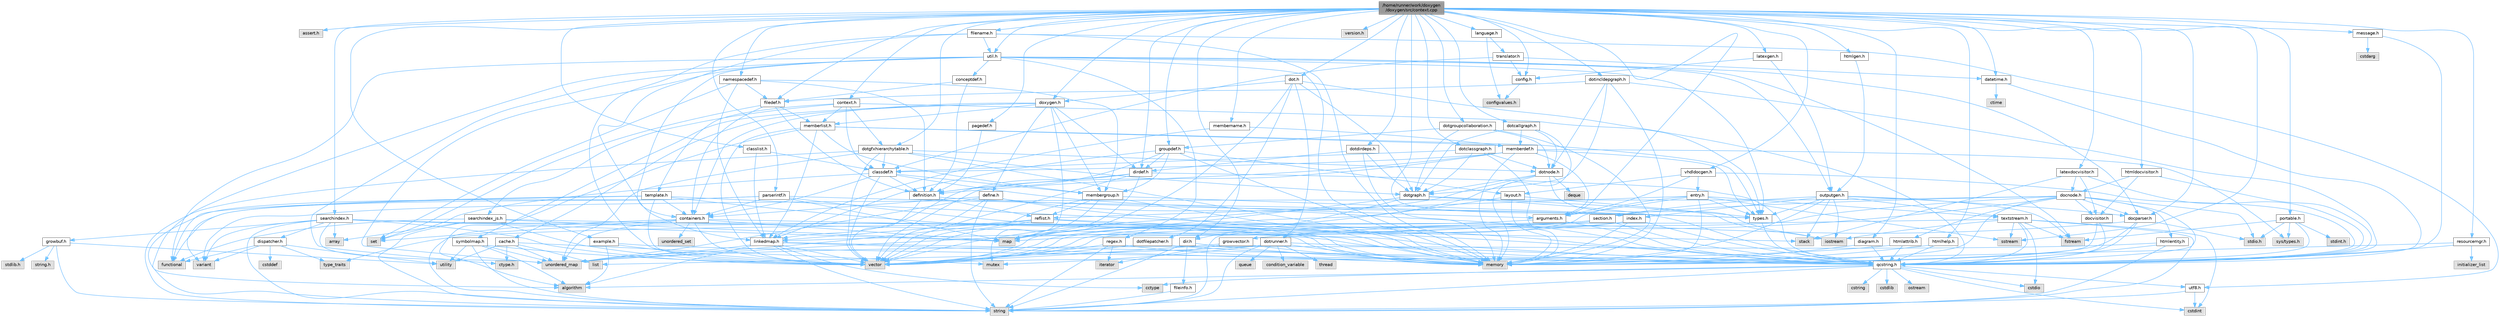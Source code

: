 digraph "/home/runner/work/doxygen/doxygen/src/context.cpp"
{
 // INTERACTIVE_SVG=YES
 // LATEX_PDF_SIZE
  bgcolor="transparent";
  edge [fontname=Helvetica,fontsize=10,labelfontname=Helvetica,labelfontsize=10];
  node [fontname=Helvetica,fontsize=10,shape=box,height=0.2,width=0.4];
  Node1 [label="/home/runner/work/doxygen\l/doxygen/src/context.cpp",height=0.2,width=0.4,color="gray40", fillcolor="grey60", style="filled", fontcolor="black",tooltip=" "];
  Node1 -> Node2 [color="steelblue1",style="solid"];
  Node2 [label="assert.h",height=0.2,width=0.4,color="grey60", fillcolor="#E0E0E0", style="filled",tooltip=" "];
  Node1 -> Node3 [color="steelblue1",style="solid"];
  Node3 [label="sstream",height=0.2,width=0.4,color="grey60", fillcolor="#E0E0E0", style="filled",tooltip=" "];
  Node1 -> Node4 [color="steelblue1",style="solid"];
  Node4 [label="context.h",height=0.2,width=0.4,color="grey40", fillcolor="white", style="filled",URL="$dc/d1e/context_8h.html",tooltip=" "];
  Node4 -> Node5 [color="steelblue1",style="solid"];
  Node5 [label="types.h",height=0.2,width=0.4,color="grey40", fillcolor="white", style="filled",URL="$d9/d49/types_8h.html",tooltip="This file contains a number of basic enums and types."];
  Node5 -> Node6 [color="steelblue1",style="solid"];
  Node6 [label="qcstring.h",height=0.2,width=0.4,color="grey40", fillcolor="white", style="filled",URL="$d7/d5c/qcstring_8h.html",tooltip=" "];
  Node6 -> Node7 [color="steelblue1",style="solid"];
  Node7 [label="string",height=0.2,width=0.4,color="grey60", fillcolor="#E0E0E0", style="filled",tooltip=" "];
  Node6 -> Node8 [color="steelblue1",style="solid"];
  Node8 [label="algorithm",height=0.2,width=0.4,color="grey60", fillcolor="#E0E0E0", style="filled",tooltip=" "];
  Node6 -> Node9 [color="steelblue1",style="solid"];
  Node9 [label="cctype",height=0.2,width=0.4,color="grey60", fillcolor="#E0E0E0", style="filled",tooltip=" "];
  Node6 -> Node10 [color="steelblue1",style="solid"];
  Node10 [label="cstring",height=0.2,width=0.4,color="grey60", fillcolor="#E0E0E0", style="filled",tooltip=" "];
  Node6 -> Node11 [color="steelblue1",style="solid"];
  Node11 [label="cstdio",height=0.2,width=0.4,color="grey60", fillcolor="#E0E0E0", style="filled",tooltip=" "];
  Node6 -> Node12 [color="steelblue1",style="solid"];
  Node12 [label="cstdlib",height=0.2,width=0.4,color="grey60", fillcolor="#E0E0E0", style="filled",tooltip=" "];
  Node6 -> Node13 [color="steelblue1",style="solid"];
  Node13 [label="cstdint",height=0.2,width=0.4,color="grey60", fillcolor="#E0E0E0", style="filled",tooltip=" "];
  Node6 -> Node14 [color="steelblue1",style="solid"];
  Node14 [label="ostream",height=0.2,width=0.4,color="grey60", fillcolor="#E0E0E0", style="filled",tooltip=" "];
  Node6 -> Node15 [color="steelblue1",style="solid"];
  Node15 [label="utf8.h",height=0.2,width=0.4,color="grey40", fillcolor="white", style="filled",URL="$db/d7c/utf8_8h.html",tooltip="Various UTF8 related helper functions."];
  Node15 -> Node13 [color="steelblue1",style="solid"];
  Node15 -> Node7 [color="steelblue1",style="solid"];
  Node4 -> Node16 [color="steelblue1",style="solid"];
  Node16 [label="template.h",height=0.2,width=0.4,color="grey40", fillcolor="white", style="filled",URL="$de/db8/template_8h.html",tooltip=" "];
  Node16 -> Node17 [color="steelblue1",style="solid"];
  Node17 [label="vector",height=0.2,width=0.4,color="grey60", fillcolor="#E0E0E0", style="filled",tooltip=" "];
  Node16 -> Node18 [color="steelblue1",style="solid"];
  Node18 [label="memory",height=0.2,width=0.4,color="grey60", fillcolor="#E0E0E0", style="filled",tooltip=" "];
  Node16 -> Node19 [color="steelblue1",style="solid"];
  Node19 [label="functional",height=0.2,width=0.4,color="grey60", fillcolor="#E0E0E0", style="filled",tooltip=" "];
  Node16 -> Node20 [color="steelblue1",style="solid"];
  Node20 [label="variant",height=0.2,width=0.4,color="grey60", fillcolor="#E0E0E0", style="filled",tooltip=" "];
  Node16 -> Node6 [color="steelblue1",style="solid"];
  Node16 -> Node21 [color="steelblue1",style="solid"];
  Node21 [label="containers.h",height=0.2,width=0.4,color="grey40", fillcolor="white", style="filled",URL="$d5/d75/containers_8h.html",tooltip=" "];
  Node21 -> Node17 [color="steelblue1",style="solid"];
  Node21 -> Node7 [color="steelblue1",style="solid"];
  Node21 -> Node22 [color="steelblue1",style="solid"];
  Node22 [label="set",height=0.2,width=0.4,color="grey60", fillcolor="#E0E0E0", style="filled",tooltip=" "];
  Node21 -> Node23 [color="steelblue1",style="solid"];
  Node23 [label="map",height=0.2,width=0.4,color="grey60", fillcolor="#E0E0E0", style="filled",tooltip=" "];
  Node21 -> Node24 [color="steelblue1",style="solid"];
  Node24 [label="unordered_set",height=0.2,width=0.4,color="grey60", fillcolor="#E0E0E0", style="filled",tooltip=" "];
  Node21 -> Node25 [color="steelblue1",style="solid"];
  Node25 [label="unordered_map",height=0.2,width=0.4,color="grey60", fillcolor="#E0E0E0", style="filled",tooltip=" "];
  Node21 -> Node26 [color="steelblue1",style="solid"];
  Node26 [label="stack",height=0.2,width=0.4,color="grey60", fillcolor="#E0E0E0", style="filled",tooltip=" "];
  Node4 -> Node27 [color="steelblue1",style="solid"];
  Node27 [label="classdef.h",height=0.2,width=0.4,color="grey40", fillcolor="white", style="filled",URL="$d1/da6/classdef_8h.html",tooltip=" "];
  Node27 -> Node17 [color="steelblue1",style="solid"];
  Node27 -> Node22 [color="steelblue1",style="solid"];
  Node27 -> Node21 [color="steelblue1",style="solid"];
  Node27 -> Node28 [color="steelblue1",style="solid"];
  Node28 [label="definition.h",height=0.2,width=0.4,color="grey40", fillcolor="white", style="filled",URL="$df/da1/definition_8h.html",tooltip=" "];
  Node28 -> Node17 [color="steelblue1",style="solid"];
  Node28 -> Node5 [color="steelblue1",style="solid"];
  Node28 -> Node29 [color="steelblue1",style="solid"];
  Node29 [label="reflist.h",height=0.2,width=0.4,color="grey40", fillcolor="white", style="filled",URL="$d1/d02/reflist_8h.html",tooltip=" "];
  Node29 -> Node17 [color="steelblue1",style="solid"];
  Node29 -> Node25 [color="steelblue1",style="solid"];
  Node29 -> Node18 [color="steelblue1",style="solid"];
  Node29 -> Node6 [color="steelblue1",style="solid"];
  Node29 -> Node30 [color="steelblue1",style="solid"];
  Node30 [label="linkedmap.h",height=0.2,width=0.4,color="grey40", fillcolor="white", style="filled",URL="$da/de1/linkedmap_8h.html",tooltip=" "];
  Node30 -> Node25 [color="steelblue1",style="solid"];
  Node30 -> Node17 [color="steelblue1",style="solid"];
  Node30 -> Node18 [color="steelblue1",style="solid"];
  Node30 -> Node7 [color="steelblue1",style="solid"];
  Node30 -> Node8 [color="steelblue1",style="solid"];
  Node30 -> Node9 [color="steelblue1",style="solid"];
  Node30 -> Node6 [color="steelblue1",style="solid"];
  Node27 -> Node31 [color="steelblue1",style="solid"];
  Node31 [label="arguments.h",height=0.2,width=0.4,color="grey40", fillcolor="white", style="filled",URL="$df/d9b/arguments_8h.html",tooltip=" "];
  Node31 -> Node17 [color="steelblue1",style="solid"];
  Node31 -> Node6 [color="steelblue1",style="solid"];
  Node27 -> Node32 [color="steelblue1",style="solid"];
  Node32 [label="membergroup.h",height=0.2,width=0.4,color="grey40", fillcolor="white", style="filled",URL="$d9/d11/membergroup_8h.html",tooltip=" "];
  Node32 -> Node17 [color="steelblue1",style="solid"];
  Node32 -> Node23 [color="steelblue1",style="solid"];
  Node32 -> Node18 [color="steelblue1",style="solid"];
  Node32 -> Node5 [color="steelblue1",style="solid"];
  Node32 -> Node29 [color="steelblue1",style="solid"];
  Node4 -> Node33 [color="steelblue1",style="solid"];
  Node33 [label="searchindex_js.h",height=0.2,width=0.4,color="grey40", fillcolor="white", style="filled",URL="$dd/de5/searchindex__js_8h.html",tooltip="Javascript based search engine."];
  Node33 -> Node34 [color="steelblue1",style="solid"];
  Node34 [label="array",height=0.2,width=0.4,color="grey60", fillcolor="#E0E0E0", style="filled",tooltip=" "];
  Node33 -> Node17 [color="steelblue1",style="solid"];
  Node33 -> Node23 [color="steelblue1",style="solid"];
  Node33 -> Node7 [color="steelblue1",style="solid"];
  Node33 -> Node19 [color="steelblue1",style="solid"];
  Node33 -> Node6 [color="steelblue1",style="solid"];
  Node4 -> Node35 [color="steelblue1",style="solid"];
  Node35 [label="memberlist.h",height=0.2,width=0.4,color="grey40", fillcolor="white", style="filled",URL="$dd/d78/memberlist_8h.html",tooltip=" "];
  Node35 -> Node17 [color="steelblue1",style="solid"];
  Node35 -> Node8 [color="steelblue1",style="solid"];
  Node35 -> Node36 [color="steelblue1",style="solid"];
  Node36 [label="memberdef.h",height=0.2,width=0.4,color="grey40", fillcolor="white", style="filled",URL="$d4/d46/memberdef_8h.html",tooltip=" "];
  Node36 -> Node17 [color="steelblue1",style="solid"];
  Node36 -> Node18 [color="steelblue1",style="solid"];
  Node36 -> Node37 [color="steelblue1",style="solid"];
  Node37 [label="sys/types.h",height=0.2,width=0.4,color="grey60", fillcolor="#E0E0E0", style="filled",tooltip=" "];
  Node36 -> Node5 [color="steelblue1",style="solid"];
  Node36 -> Node28 [color="steelblue1",style="solid"];
  Node36 -> Node31 [color="steelblue1",style="solid"];
  Node36 -> Node27 [color="steelblue1",style="solid"];
  Node35 -> Node30 [color="steelblue1",style="solid"];
  Node35 -> Node5 [color="steelblue1",style="solid"];
  Node35 -> Node32 [color="steelblue1",style="solid"];
  Node4 -> Node38 [color="steelblue1",style="solid"];
  Node38 [label="dotgfxhierarchytable.h",height=0.2,width=0.4,color="grey40", fillcolor="white", style="filled",URL="$d2/de7/dotgfxhierarchytable_8h.html",tooltip=" "];
  Node38 -> Node18 [color="steelblue1",style="solid"];
  Node38 -> Node7 [color="steelblue1",style="solid"];
  Node38 -> Node25 [color="steelblue1",style="solid"];
  Node38 -> Node17 [color="steelblue1",style="solid"];
  Node38 -> Node27 [color="steelblue1",style="solid"];
  Node38 -> Node39 [color="steelblue1",style="solid"];
  Node39 [label="dotgraph.h",height=0.2,width=0.4,color="grey40", fillcolor="white", style="filled",URL="$d0/daa/dotgraph_8h.html",tooltip=" "];
  Node39 -> Node40 [color="steelblue1",style="solid"];
  Node40 [label="iostream",height=0.2,width=0.4,color="grey60", fillcolor="#E0E0E0", style="filled",tooltip=" "];
  Node39 -> Node23 [color="steelblue1",style="solid"];
  Node39 -> Node6 [color="steelblue1",style="solid"];
  Node39 -> Node41 [color="steelblue1",style="solid"];
  Node41 [label="dir.h",height=0.2,width=0.4,color="grey40", fillcolor="white", style="filled",URL="$df/d9c/dir_8h.html",tooltip=" "];
  Node41 -> Node7 [color="steelblue1",style="solid"];
  Node41 -> Node18 [color="steelblue1",style="solid"];
  Node41 -> Node42 [color="steelblue1",style="solid"];
  Node42 [label="fileinfo.h",height=0.2,width=0.4,color="grey40", fillcolor="white", style="filled",URL="$df/d45/fileinfo_8h.html",tooltip=" "];
  Node42 -> Node7 [color="steelblue1",style="solid"];
  Node38 -> Node43 [color="steelblue1",style="solid"];
  Node43 [label="dotnode.h",height=0.2,width=0.4,color="grey40", fillcolor="white", style="filled",URL="$d8/d3b/dotnode_8h.html",tooltip=" "];
  Node43 -> Node17 [color="steelblue1",style="solid"];
  Node43 -> Node23 [color="steelblue1",style="solid"];
  Node43 -> Node44 [color="steelblue1",style="solid"];
  Node44 [label="deque",height=0.2,width=0.4,color="grey60", fillcolor="#E0E0E0", style="filled",tooltip=" "];
  Node43 -> Node40 [color="steelblue1",style="solid"];
  Node43 -> Node39 [color="steelblue1",style="solid"];
  Node1 -> Node45 [color="steelblue1",style="solid"];
  Node45 [label="config.h",height=0.2,width=0.4,color="grey40", fillcolor="white", style="filled",URL="$db/d16/config_8h.html",tooltip=" "];
  Node45 -> Node46 [color="steelblue1",style="solid"];
  Node46 [label="configvalues.h",height=0.2,width=0.4,color="grey60", fillcolor="#E0E0E0", style="filled",tooltip=" "];
  Node1 -> Node47 [color="steelblue1",style="solid"];
  Node47 [label="index.h",height=0.2,width=0.4,color="grey40", fillcolor="white", style="filled",URL="$d1/db5/index_8h.html",tooltip=" "];
  Node47 -> Node18 [color="steelblue1",style="solid"];
  Node47 -> Node17 [color="steelblue1",style="solid"];
  Node47 -> Node23 [color="steelblue1",style="solid"];
  Node47 -> Node6 [color="steelblue1",style="solid"];
  Node1 -> Node48 [color="steelblue1",style="solid"];
  Node48 [label="classlist.h",height=0.2,width=0.4,color="grey40", fillcolor="white", style="filled",URL="$d2/df8/classlist_8h.html",tooltip=" "];
  Node48 -> Node30 [color="steelblue1",style="solid"];
  Node48 -> Node27 [color="steelblue1",style="solid"];
  Node1 -> Node49 [color="steelblue1",style="solid"];
  Node49 [label="doxygen.h",height=0.2,width=0.4,color="grey40", fillcolor="white", style="filled",URL="$d1/da1/doxygen_8h.html",tooltip=" "];
  Node49 -> Node50 [color="steelblue1",style="solid"];
  Node50 [label="mutex",height=0.2,width=0.4,color="grey60", fillcolor="#E0E0E0", style="filled",tooltip=" "];
  Node49 -> Node21 [color="steelblue1",style="solid"];
  Node49 -> Node32 [color="steelblue1",style="solid"];
  Node49 -> Node51 [color="steelblue1",style="solid"];
  Node51 [label="dirdef.h",height=0.2,width=0.4,color="grey40", fillcolor="white", style="filled",URL="$d6/d15/dirdef_8h.html",tooltip=" "];
  Node51 -> Node17 [color="steelblue1",style="solid"];
  Node51 -> Node23 [color="steelblue1",style="solid"];
  Node51 -> Node6 [color="steelblue1",style="solid"];
  Node51 -> Node30 [color="steelblue1",style="solid"];
  Node51 -> Node28 [color="steelblue1",style="solid"];
  Node49 -> Node35 [color="steelblue1",style="solid"];
  Node49 -> Node52 [color="steelblue1",style="solid"];
  Node52 [label="define.h",height=0.2,width=0.4,color="grey40", fillcolor="white", style="filled",URL="$df/d67/define_8h.html",tooltip=" "];
  Node52 -> Node17 [color="steelblue1",style="solid"];
  Node52 -> Node18 [color="steelblue1",style="solid"];
  Node52 -> Node7 [color="steelblue1",style="solid"];
  Node52 -> Node25 [color="steelblue1",style="solid"];
  Node52 -> Node6 [color="steelblue1",style="solid"];
  Node52 -> Node21 [color="steelblue1",style="solid"];
  Node49 -> Node53 [color="steelblue1",style="solid"];
  Node53 [label="cache.h",height=0.2,width=0.4,color="grey40", fillcolor="white", style="filled",URL="$d3/d26/cache_8h.html",tooltip=" "];
  Node53 -> Node54 [color="steelblue1",style="solid"];
  Node54 [label="list",height=0.2,width=0.4,color="grey60", fillcolor="#E0E0E0", style="filled",tooltip=" "];
  Node53 -> Node25 [color="steelblue1",style="solid"];
  Node53 -> Node50 [color="steelblue1",style="solid"];
  Node53 -> Node55 [color="steelblue1",style="solid"];
  Node55 [label="utility",height=0.2,width=0.4,color="grey60", fillcolor="#E0E0E0", style="filled",tooltip=" "];
  Node53 -> Node56 [color="steelblue1",style="solid"];
  Node56 [label="ctype.h",height=0.2,width=0.4,color="grey60", fillcolor="#E0E0E0", style="filled",tooltip=" "];
  Node49 -> Node57 [color="steelblue1",style="solid"];
  Node57 [label="symbolmap.h",height=0.2,width=0.4,color="grey40", fillcolor="white", style="filled",URL="$d7/ddd/symbolmap_8h.html",tooltip=" "];
  Node57 -> Node8 [color="steelblue1",style="solid"];
  Node57 -> Node25 [color="steelblue1",style="solid"];
  Node57 -> Node17 [color="steelblue1",style="solid"];
  Node57 -> Node7 [color="steelblue1",style="solid"];
  Node57 -> Node55 [color="steelblue1",style="solid"];
  Node1 -> Node58 [color="steelblue1",style="solid"];
  Node58 [label="namespacedef.h",height=0.2,width=0.4,color="grey40", fillcolor="white", style="filled",URL="$d7/d97/namespacedef_8h.html",tooltip=" "];
  Node58 -> Node22 [color="steelblue1",style="solid"];
  Node58 -> Node28 [color="steelblue1",style="solid"];
  Node58 -> Node59 [color="steelblue1",style="solid"];
  Node59 [label="filedef.h",height=0.2,width=0.4,color="grey40", fillcolor="white", style="filled",URL="$d4/d3a/filedef_8h.html",tooltip=" "];
  Node59 -> Node22 [color="steelblue1",style="solid"];
  Node59 -> Node28 [color="steelblue1",style="solid"];
  Node59 -> Node35 [color="steelblue1",style="solid"];
  Node59 -> Node21 [color="steelblue1",style="solid"];
  Node58 -> Node30 [color="steelblue1",style="solid"];
  Node58 -> Node32 [color="steelblue1",style="solid"];
  Node1 -> Node59 [color="steelblue1",style="solid"];
  Node1 -> Node60 [color="steelblue1",style="solid"];
  Node60 [label="pagedef.h",height=0.2,width=0.4,color="grey40", fillcolor="white", style="filled",URL="$dd/d66/pagedef_8h.html",tooltip=" "];
  Node60 -> Node28 [color="steelblue1",style="solid"];
  Node1 -> Node61 [color="steelblue1",style="solid"];
  Node61 [label="groupdef.h",height=0.2,width=0.4,color="grey40", fillcolor="white", style="filled",URL="$d1/de6/groupdef_8h.html",tooltip=" "];
  Node61 -> Node18 [color="steelblue1",style="solid"];
  Node61 -> Node28 [color="steelblue1",style="solid"];
  Node61 -> Node51 [color="steelblue1",style="solid"];
  Node61 -> Node62 [color="steelblue1",style="solid"];
  Node62 [label="layout.h",height=0.2,width=0.4,color="grey40", fillcolor="white", style="filled",URL="$db/d51/layout_8h.html",tooltip=" "];
  Node62 -> Node18 [color="steelblue1",style="solid"];
  Node62 -> Node17 [color="steelblue1",style="solid"];
  Node62 -> Node5 [color="steelblue1",style="solid"];
  Node61 -> Node32 [color="steelblue1",style="solid"];
  Node61 -> Node30 [color="steelblue1",style="solid"];
  Node1 -> Node63 [color="steelblue1",style="solid"];
  Node63 [label="util.h",height=0.2,width=0.4,color="grey40", fillcolor="white", style="filled",URL="$d8/d3c/util_8h.html",tooltip="A bunch of utility functions."];
  Node63 -> Node18 [color="steelblue1",style="solid"];
  Node63 -> Node25 [color="steelblue1",style="solid"];
  Node63 -> Node8 [color="steelblue1",style="solid"];
  Node63 -> Node19 [color="steelblue1",style="solid"];
  Node63 -> Node64 [color="steelblue1",style="solid"];
  Node64 [label="fstream",height=0.2,width=0.4,color="grey60", fillcolor="#E0E0E0", style="filled",tooltip=" "];
  Node63 -> Node56 [color="steelblue1",style="solid"];
  Node63 -> Node5 [color="steelblue1",style="solid"];
  Node63 -> Node65 [color="steelblue1",style="solid"];
  Node65 [label="docparser.h",height=0.2,width=0.4,color="grey40", fillcolor="white", style="filled",URL="$de/d9c/docparser_8h.html",tooltip=" "];
  Node65 -> Node66 [color="steelblue1",style="solid"];
  Node66 [label="stdio.h",height=0.2,width=0.4,color="grey60", fillcolor="#E0E0E0", style="filled",tooltip=" "];
  Node65 -> Node18 [color="steelblue1",style="solid"];
  Node65 -> Node6 [color="steelblue1",style="solid"];
  Node65 -> Node67 [color="steelblue1",style="solid"];
  Node67 [label="growvector.h",height=0.2,width=0.4,color="grey40", fillcolor="white", style="filled",URL="$d7/d50/growvector_8h.html",tooltip=" "];
  Node67 -> Node17 [color="steelblue1",style="solid"];
  Node67 -> Node18 [color="steelblue1",style="solid"];
  Node67 -> Node68 [color="steelblue1",style="solid"];
  Node68 [label="iterator",height=0.2,width=0.4,color="grey60", fillcolor="#E0E0E0", style="filled",tooltip=" "];
  Node63 -> Node21 [color="steelblue1",style="solid"];
  Node63 -> Node69 [color="steelblue1",style="solid"];
  Node69 [label="outputgen.h",height=0.2,width=0.4,color="grey40", fillcolor="white", style="filled",URL="$df/d06/outputgen_8h.html",tooltip=" "];
  Node69 -> Node18 [color="steelblue1",style="solid"];
  Node69 -> Node26 [color="steelblue1",style="solid"];
  Node69 -> Node40 [color="steelblue1",style="solid"];
  Node69 -> Node64 [color="steelblue1",style="solid"];
  Node69 -> Node5 [color="steelblue1",style="solid"];
  Node69 -> Node47 [color="steelblue1",style="solid"];
  Node69 -> Node70 [color="steelblue1",style="solid"];
  Node70 [label="section.h",height=0.2,width=0.4,color="grey40", fillcolor="white", style="filled",URL="$d1/d2a/section_8h.html",tooltip=" "];
  Node70 -> Node7 [color="steelblue1",style="solid"];
  Node70 -> Node25 [color="steelblue1",style="solid"];
  Node70 -> Node6 [color="steelblue1",style="solid"];
  Node70 -> Node30 [color="steelblue1",style="solid"];
  Node69 -> Node71 [color="steelblue1",style="solid"];
  Node71 [label="textstream.h",height=0.2,width=0.4,color="grey40", fillcolor="white", style="filled",URL="$d4/d7d/textstream_8h.html",tooltip=" "];
  Node71 -> Node7 [color="steelblue1",style="solid"];
  Node71 -> Node40 [color="steelblue1",style="solid"];
  Node71 -> Node3 [color="steelblue1",style="solid"];
  Node71 -> Node13 [color="steelblue1",style="solid"];
  Node71 -> Node11 [color="steelblue1",style="solid"];
  Node71 -> Node64 [color="steelblue1",style="solid"];
  Node71 -> Node72 [color="steelblue1",style="solid"];
  Node72 [label="type_traits",height=0.2,width=0.4,color="grey60", fillcolor="#E0E0E0", style="filled",tooltip=" "];
  Node71 -> Node6 [color="steelblue1",style="solid"];
  Node69 -> Node65 [color="steelblue1",style="solid"];
  Node63 -> Node73 [color="steelblue1",style="solid"];
  Node73 [label="regex.h",height=0.2,width=0.4,color="grey40", fillcolor="white", style="filled",URL="$d1/d21/regex_8h.html",tooltip=" "];
  Node73 -> Node18 [color="steelblue1",style="solid"];
  Node73 -> Node7 [color="steelblue1",style="solid"];
  Node73 -> Node17 [color="steelblue1",style="solid"];
  Node73 -> Node68 [color="steelblue1",style="solid"];
  Node63 -> Node74 [color="steelblue1",style="solid"];
  Node74 [label="conceptdef.h",height=0.2,width=0.4,color="grey40", fillcolor="white", style="filled",URL="$da/df1/conceptdef_8h.html",tooltip=" "];
  Node74 -> Node28 [color="steelblue1",style="solid"];
  Node74 -> Node59 [color="steelblue1",style="solid"];
  Node1 -> Node75 [color="steelblue1",style="solid"];
  Node75 [label="version.h",height=0.2,width=0.4,color="grey60", fillcolor="#E0E0E0", style="filled",tooltip=" "];
  Node1 -> Node76 [color="steelblue1",style="solid"];
  Node76 [label="language.h",height=0.2,width=0.4,color="grey40", fillcolor="white", style="filled",URL="$d8/dce/language_8h.html",tooltip=" "];
  Node76 -> Node77 [color="steelblue1",style="solid"];
  Node77 [label="translator.h",height=0.2,width=0.4,color="grey40", fillcolor="white", style="filled",URL="$d9/df1/translator_8h.html",tooltip=" "];
  Node77 -> Node27 [color="steelblue1",style="solid"];
  Node77 -> Node45 [color="steelblue1",style="solid"];
  Node77 -> Node78 [color="steelblue1",style="solid"];
  Node78 [label="datetime.h",height=0.2,width=0.4,color="grey40", fillcolor="white", style="filled",URL="$de/d1b/datetime_8h.html",tooltip=" "];
  Node78 -> Node79 [color="steelblue1",style="solid"];
  Node79 [label="ctime",height=0.2,width=0.4,color="grey60", fillcolor="#E0E0E0", style="filled",tooltip=" "];
  Node78 -> Node6 [color="steelblue1",style="solid"];
  Node76 -> Node46 [color="steelblue1",style="solid"];
  Node1 -> Node80 [color="steelblue1",style="solid"];
  Node80 [label="message.h",height=0.2,width=0.4,color="grey40", fillcolor="white", style="filled",URL="$d2/d0d/message_8h.html",tooltip=" "];
  Node80 -> Node81 [color="steelblue1",style="solid"];
  Node81 [label="cstdarg",height=0.2,width=0.4,color="grey60", fillcolor="#E0E0E0", style="filled",tooltip=" "];
  Node80 -> Node6 [color="steelblue1",style="solid"];
  Node1 -> Node82 [color="steelblue1",style="solid"];
  Node82 [label="vhdldocgen.h",height=0.2,width=0.4,color="grey40", fillcolor="white", style="filled",URL="$dd/dec/vhdldocgen_8h.html",tooltip=" "];
  Node82 -> Node6 [color="steelblue1",style="solid"];
  Node82 -> Node62 [color="steelblue1",style="solid"];
  Node82 -> Node31 [color="steelblue1",style="solid"];
  Node82 -> Node83 [color="steelblue1",style="solid"];
  Node83 [label="entry.h",height=0.2,width=0.4,color="grey40", fillcolor="white", style="filled",URL="$d1/dc6/entry_8h.html",tooltip=" "];
  Node83 -> Node17 [color="steelblue1",style="solid"];
  Node83 -> Node18 [color="steelblue1",style="solid"];
  Node83 -> Node3 [color="steelblue1",style="solid"];
  Node83 -> Node5 [color="steelblue1",style="solid"];
  Node83 -> Node31 [color="steelblue1",style="solid"];
  Node83 -> Node29 [color="steelblue1",style="solid"];
  Node83 -> Node71 [color="steelblue1",style="solid"];
  Node1 -> Node84 [color="steelblue1",style="solid"];
  Node84 [label="filename.h",height=0.2,width=0.4,color="grey40", fillcolor="white", style="filled",URL="$dc/dd6/filename_8h.html",tooltip=" "];
  Node84 -> Node18 [color="steelblue1",style="solid"];
  Node84 -> Node17 [color="steelblue1",style="solid"];
  Node84 -> Node30 [color="steelblue1",style="solid"];
  Node84 -> Node15 [color="steelblue1",style="solid"];
  Node84 -> Node63 [color="steelblue1",style="solid"];
  Node1 -> Node51 [color="steelblue1",style="solid"];
  Node1 -> Node65 [color="steelblue1",style="solid"];
  Node1 -> Node85 [color="steelblue1",style="solid"];
  Node85 [label="htmlgen.h",height=0.2,width=0.4,color="grey40", fillcolor="white", style="filled",URL="$d8/d56/htmlgen_8h.html",tooltip=" "];
  Node85 -> Node69 [color="steelblue1",style="solid"];
  Node1 -> Node86 [color="steelblue1",style="solid"];
  Node86 [label="htmldocvisitor.h",height=0.2,width=0.4,color="grey40", fillcolor="white", style="filled",URL="$d0/d71/htmldocvisitor_8h.html",tooltip=" "];
  Node86 -> Node87 [color="steelblue1",style="solid"];
  Node87 [label="docvisitor.h",height=0.2,width=0.4,color="grey40", fillcolor="white", style="filled",URL="$d2/d3c/docvisitor_8h.html",tooltip=" "];
  Node87 -> Node18 [color="steelblue1",style="solid"];
  Node87 -> Node6 [color="steelblue1",style="solid"];
  Node86 -> Node88 [color="steelblue1",style="solid"];
  Node88 [label="docnode.h",height=0.2,width=0.4,color="grey40", fillcolor="white", style="filled",URL="$de/d2b/docnode_8h.html",tooltip=" "];
  Node88 -> Node66 [color="steelblue1",style="solid"];
  Node88 -> Node17 [color="steelblue1",style="solid"];
  Node88 -> Node18 [color="steelblue1",style="solid"];
  Node88 -> Node20 [color="steelblue1",style="solid"];
  Node88 -> Node6 [color="steelblue1",style="solid"];
  Node88 -> Node87 [color="steelblue1",style="solid"];
  Node88 -> Node65 [color="steelblue1",style="solid"];
  Node88 -> Node89 [color="steelblue1",style="solid"];
  Node89 [label="htmlattrib.h",height=0.2,width=0.4,color="grey40", fillcolor="white", style="filled",URL="$d0/d73/htmlattrib_8h.html",tooltip=" "];
  Node89 -> Node17 [color="steelblue1",style="solid"];
  Node89 -> Node6 [color="steelblue1",style="solid"];
  Node88 -> Node90 [color="steelblue1",style="solid"];
  Node90 [label="htmlentity.h",height=0.2,width=0.4,color="grey40", fillcolor="white", style="filled",URL="$db/dc6/htmlentity_8h.html",tooltip=" "];
  Node90 -> Node25 [color="steelblue1",style="solid"];
  Node90 -> Node7 [color="steelblue1",style="solid"];
  Node90 -> Node6 [color="steelblue1",style="solid"];
  Node88 -> Node67 [color="steelblue1",style="solid"];
  Node88 -> Node70 [color="steelblue1",style="solid"];
  Node86 -> Node6 [color="steelblue1",style="solid"];
  Node1 -> Node91 [color="steelblue1",style="solid"];
  Node91 [label="htmlhelp.h",height=0.2,width=0.4,color="grey40", fillcolor="white", style="filled",URL="$d8/dc3/htmlhelp_8h.html",tooltip=" "];
  Node91 -> Node18 [color="steelblue1",style="solid"];
  Node91 -> Node6 [color="steelblue1",style="solid"];
  Node1 -> Node92 [color="steelblue1",style="solid"];
  Node92 [label="latexgen.h",height=0.2,width=0.4,color="grey40", fillcolor="white", style="filled",URL="$d6/d9c/latexgen_8h.html",tooltip=" "];
  Node92 -> Node45 [color="steelblue1",style="solid"];
  Node92 -> Node69 [color="steelblue1",style="solid"];
  Node1 -> Node93 [color="steelblue1",style="solid"];
  Node93 [label="latexdocvisitor.h",height=0.2,width=0.4,color="grey40", fillcolor="white", style="filled",URL="$d8/d99/latexdocvisitor_8h.html",tooltip=" "];
  Node93 -> Node26 [color="steelblue1",style="solid"];
  Node93 -> Node6 [color="steelblue1",style="solid"];
  Node93 -> Node87 [color="steelblue1",style="solid"];
  Node93 -> Node88 [color="steelblue1",style="solid"];
  Node1 -> Node94 [color="steelblue1",style="solid"];
  Node94 [label="dot.h",height=0.2,width=0.4,color="grey40", fillcolor="white", style="filled",URL="$d6/d4a/dot_8h.html",tooltip=" "];
  Node94 -> Node23 [color="steelblue1",style="solid"];
  Node94 -> Node6 [color="steelblue1",style="solid"];
  Node94 -> Node39 [color="steelblue1",style="solid"];
  Node94 -> Node95 [color="steelblue1",style="solid"];
  Node95 [label="dotfilepatcher.h",height=0.2,width=0.4,color="grey40", fillcolor="white", style="filled",URL="$d3/d38/dotfilepatcher_8h.html",tooltip=" "];
  Node95 -> Node17 [color="steelblue1",style="solid"];
  Node95 -> Node6 [color="steelblue1",style="solid"];
  Node94 -> Node96 [color="steelblue1",style="solid"];
  Node96 [label="dotrunner.h",height=0.2,width=0.4,color="grey40", fillcolor="white", style="filled",URL="$d2/dd1/dotrunner_8h.html",tooltip=" "];
  Node96 -> Node7 [color="steelblue1",style="solid"];
  Node96 -> Node97 [color="steelblue1",style="solid"];
  Node97 [label="thread",height=0.2,width=0.4,color="grey60", fillcolor="#E0E0E0", style="filled",tooltip=" "];
  Node96 -> Node54 [color="steelblue1",style="solid"];
  Node96 -> Node98 [color="steelblue1",style="solid"];
  Node98 [label="queue",height=0.2,width=0.4,color="grey60", fillcolor="#E0E0E0", style="filled",tooltip=" "];
  Node96 -> Node50 [color="steelblue1",style="solid"];
  Node96 -> Node99 [color="steelblue1",style="solid"];
  Node99 [label="condition_variable",height=0.2,width=0.4,color="grey60", fillcolor="#E0E0E0", style="filled",tooltip=" "];
  Node96 -> Node18 [color="steelblue1",style="solid"];
  Node96 -> Node6 [color="steelblue1",style="solid"];
  Node94 -> Node49 [color="steelblue1",style="solid"];
  Node1 -> Node100 [color="steelblue1",style="solid"];
  Node100 [label="dotcallgraph.h",height=0.2,width=0.4,color="grey40", fillcolor="white", style="filled",URL="$dc/dcf/dotcallgraph_8h.html",tooltip=" "];
  Node100 -> Node18 [color="steelblue1",style="solid"];
  Node100 -> Node43 [color="steelblue1",style="solid"];
  Node100 -> Node39 [color="steelblue1",style="solid"];
  Node100 -> Node36 [color="steelblue1",style="solid"];
  Node1 -> Node101 [color="steelblue1",style="solid"];
  Node101 [label="dotclassgraph.h",height=0.2,width=0.4,color="grey40", fillcolor="white", style="filled",URL="$d5/d04/dotclassgraph_8h.html",tooltip=" "];
  Node101 -> Node18 [color="steelblue1",style="solid"];
  Node101 -> Node27 [color="steelblue1",style="solid"];
  Node101 -> Node43 [color="steelblue1",style="solid"];
  Node101 -> Node39 [color="steelblue1",style="solid"];
  Node1 -> Node102 [color="steelblue1",style="solid"];
  Node102 [label="dotdirdeps.h",height=0.2,width=0.4,color="grey40", fillcolor="white", style="filled",URL="$d3/dcf/dotdirdeps_8h.html",tooltip=" "];
  Node102 -> Node18 [color="steelblue1",style="solid"];
  Node102 -> Node39 [color="steelblue1",style="solid"];
  Node102 -> Node51 [color="steelblue1",style="solid"];
  Node1 -> Node38 [color="steelblue1",style="solid"];
  Node1 -> Node103 [color="steelblue1",style="solid"];
  Node103 [label="dotgroupcollaboration.h",height=0.2,width=0.4,color="grey40", fillcolor="white", style="filled",URL="$d7/d99/dotgroupcollaboration_8h.html",tooltip=" "];
  Node103 -> Node18 [color="steelblue1",style="solid"];
  Node103 -> Node43 [color="steelblue1",style="solid"];
  Node103 -> Node39 [color="steelblue1",style="solid"];
  Node103 -> Node61 [color="steelblue1",style="solid"];
  Node1 -> Node104 [color="steelblue1",style="solid"];
  Node104 [label="dotincldepgraph.h",height=0.2,width=0.4,color="grey40", fillcolor="white", style="filled",URL="$dd/d8c/dotincldepgraph_8h.html",tooltip=" "];
  Node104 -> Node18 [color="steelblue1",style="solid"];
  Node104 -> Node6 [color="steelblue1",style="solid"];
  Node104 -> Node59 [color="steelblue1",style="solid"];
  Node104 -> Node43 [color="steelblue1",style="solid"];
  Node104 -> Node39 [color="steelblue1",style="solid"];
  Node1 -> Node105 [color="steelblue1",style="solid"];
  Node105 [label="diagram.h",height=0.2,width=0.4,color="grey40", fillcolor="white", style="filled",URL="$d9/d1b/diagram_8h.html",tooltip=" "];
  Node105 -> Node18 [color="steelblue1",style="solid"];
  Node105 -> Node6 [color="steelblue1",style="solid"];
  Node1 -> Node106 [color="steelblue1",style="solid"];
  Node106 [label="example.h",height=0.2,width=0.4,color="grey40", fillcolor="white", style="filled",URL="$df/d24/example_8h.html",tooltip=" "];
  Node106 -> Node8 [color="steelblue1",style="solid"];
  Node106 -> Node17 [color="steelblue1",style="solid"];
  Node106 -> Node6 [color="steelblue1",style="solid"];
  Node1 -> Node107 [color="steelblue1",style="solid"];
  Node107 [label="membername.h",height=0.2,width=0.4,color="grey40", fillcolor="white", style="filled",URL="$d7/dfc/membername_8h.html",tooltip=" "];
  Node107 -> Node36 [color="steelblue1",style="solid"];
  Node107 -> Node30 [color="steelblue1",style="solid"];
  Node1 -> Node108 [color="steelblue1",style="solid"];
  Node108 [label="parserintf.h",height=0.2,width=0.4,color="grey40", fillcolor="white", style="filled",URL="$da/d55/parserintf_8h.html",tooltip=" "];
  Node108 -> Node19 [color="steelblue1",style="solid"];
  Node108 -> Node18 [color="steelblue1",style="solid"];
  Node108 -> Node23 [color="steelblue1",style="solid"];
  Node108 -> Node7 [color="steelblue1",style="solid"];
  Node108 -> Node5 [color="steelblue1",style="solid"];
  Node108 -> Node21 [color="steelblue1",style="solid"];
  Node1 -> Node109 [color="steelblue1",style="solid"];
  Node109 [label="portable.h",height=0.2,width=0.4,color="grey40", fillcolor="white", style="filled",URL="$d2/de2/portable_8h.html",tooltip="Portable versions of functions that are platform dependent."];
  Node109 -> Node66 [color="steelblue1",style="solid"];
  Node109 -> Node37 [color="steelblue1",style="solid"];
  Node109 -> Node110 [color="steelblue1",style="solid"];
  Node110 [label="stdint.h",height=0.2,width=0.4,color="grey60", fillcolor="#E0E0E0", style="filled",tooltip=" "];
  Node109 -> Node64 [color="steelblue1",style="solid"];
  Node109 -> Node6 [color="steelblue1",style="solid"];
  Node1 -> Node31 [color="steelblue1",style="solid"];
  Node1 -> Node111 [color="steelblue1",style="solid"];
  Node111 [label="searchindex.h",height=0.2,width=0.4,color="grey40", fillcolor="white", style="filled",URL="$de/d07/searchindex_8h.html",tooltip="Web server based search engine."];
  Node111 -> Node18 [color="steelblue1",style="solid"];
  Node111 -> Node17 [color="steelblue1",style="solid"];
  Node111 -> Node23 [color="steelblue1",style="solid"];
  Node111 -> Node25 [color="steelblue1",style="solid"];
  Node111 -> Node7 [color="steelblue1",style="solid"];
  Node111 -> Node34 [color="steelblue1",style="solid"];
  Node111 -> Node20 [color="steelblue1",style="solid"];
  Node111 -> Node6 [color="steelblue1",style="solid"];
  Node111 -> Node112 [color="steelblue1",style="solid"];
  Node112 [label="growbuf.h",height=0.2,width=0.4,color="grey40", fillcolor="white", style="filled",URL="$dd/d72/growbuf_8h.html",tooltip=" "];
  Node112 -> Node55 [color="steelblue1",style="solid"];
  Node112 -> Node113 [color="steelblue1",style="solid"];
  Node113 [label="stdlib.h",height=0.2,width=0.4,color="grey60", fillcolor="#E0E0E0", style="filled",tooltip=" "];
  Node112 -> Node114 [color="steelblue1",style="solid"];
  Node114 [label="string.h",height=0.2,width=0.4,color="grey60", fillcolor="#E0E0E0", style="filled",tooltip=" "];
  Node112 -> Node7 [color="steelblue1",style="solid"];
  Node111 -> Node115 [color="steelblue1",style="solid"];
  Node115 [label="dispatcher.h",height=0.2,width=0.4,color="grey40", fillcolor="white", style="filled",URL="$da/d73/dispatcher_8h.html",tooltip=" "];
  Node115 -> Node116 [color="steelblue1",style="solid"];
  Node116 [label="cstddef",height=0.2,width=0.4,color="grey60", fillcolor="#E0E0E0", style="filled",tooltip=" "];
  Node115 -> Node55 [color="steelblue1",style="solid"];
  Node115 -> Node19 [color="steelblue1",style="solid"];
  Node115 -> Node20 [color="steelblue1",style="solid"];
  Node115 -> Node72 [color="steelblue1",style="solid"];
  Node1 -> Node117 [color="steelblue1",style="solid"];
  Node117 [label="resourcemgr.h",height=0.2,width=0.4,color="grey40", fillcolor="white", style="filled",URL="$d6/d07/resourcemgr_8h.html",tooltip=" "];
  Node117 -> Node18 [color="steelblue1",style="solid"];
  Node117 -> Node118 [color="steelblue1",style="solid"];
  Node118 [label="initializer_list",height=0.2,width=0.4,color="grey60", fillcolor="#E0E0E0", style="filled",tooltip=" "];
  Node117 -> Node6 [color="steelblue1",style="solid"];
  Node1 -> Node41 [color="steelblue1",style="solid"];
  Node1 -> Node78 [color="steelblue1",style="solid"];
}
